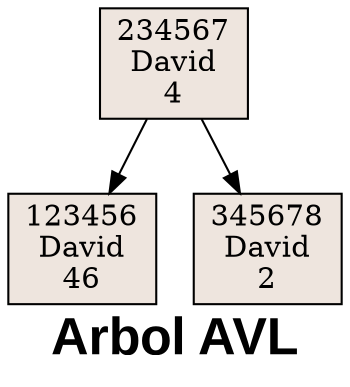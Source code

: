 digraph G{label = "Arbol AVL" fontname="Arial Black" fontsize="25pt";
node [shape = box, style=filled, fillcolor=seashell2];
nodo1[ label = "234567
David
4"];
nodo2[ label = "123456
David
46"];
nodo1:C0->nodo2
nodo3[ label = "345678
David
2"];
nodo1:C1->nodo3

}